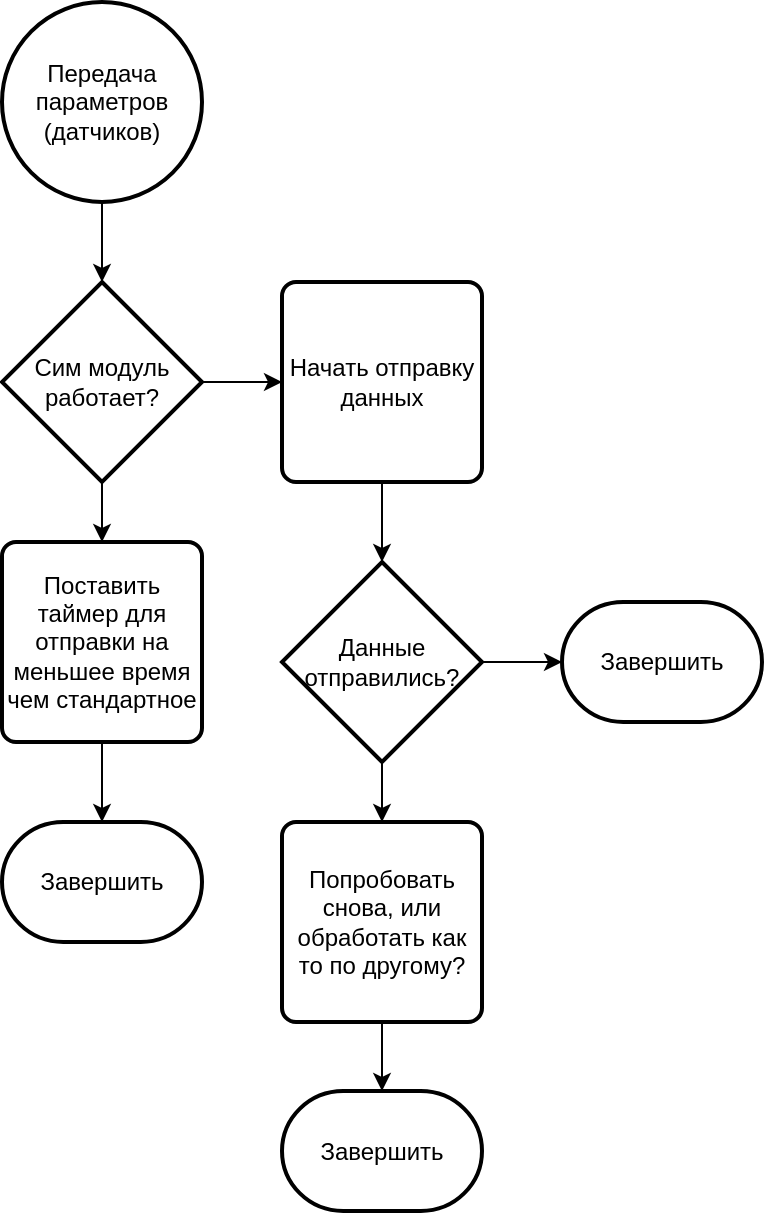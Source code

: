 <mxfile version="13.7.5" type="device"><diagram id="Hhtm_wTXtqLggUKxFjtQ" name="Page-1"><mxGraphModel dx="1382" dy="795" grid="1" gridSize="10" guides="1" tooltips="1" connect="1" arrows="1" fold="1" page="1" pageScale="1" pageWidth="827" pageHeight="1169" math="0" shadow="0"><root><mxCell id="0"/><mxCell id="1" parent="0"/><mxCell id="_9cFZp7ZFgDar7w5aaeg-5" style="edgeStyle=orthogonalEdgeStyle;rounded=0;orthogonalLoop=1;jettySize=auto;html=1;entryX=0.5;entryY=0;entryDx=0;entryDy=0;entryPerimeter=0;" edge="1" parent="1" source="_9cFZp7ZFgDar7w5aaeg-1" target="_9cFZp7ZFgDar7w5aaeg-2"><mxGeometry relative="1" as="geometry"/></mxCell><mxCell id="_9cFZp7ZFgDar7w5aaeg-1" value="Передача параметров (датчиков)" style="strokeWidth=2;html=1;shape=mxgraph.flowchart.start_2;whiteSpace=wrap;" vertex="1" parent="1"><mxGeometry x="40" y="40" width="100" height="100" as="geometry"/></mxCell><mxCell id="_9cFZp7ZFgDar7w5aaeg-6" style="edgeStyle=orthogonalEdgeStyle;rounded=0;orthogonalLoop=1;jettySize=auto;html=1;entryX=0;entryY=0.5;entryDx=0;entryDy=0;" edge="1" parent="1" source="_9cFZp7ZFgDar7w5aaeg-2" target="_9cFZp7ZFgDar7w5aaeg-3"><mxGeometry relative="1" as="geometry"/></mxCell><mxCell id="_9cFZp7ZFgDar7w5aaeg-12" style="edgeStyle=orthogonalEdgeStyle;rounded=0;orthogonalLoop=1;jettySize=auto;html=1;entryX=0.5;entryY=0;entryDx=0;entryDy=0;" edge="1" parent="1" source="_9cFZp7ZFgDar7w5aaeg-2" target="_9cFZp7ZFgDar7w5aaeg-10"><mxGeometry relative="1" as="geometry"/></mxCell><mxCell id="_9cFZp7ZFgDar7w5aaeg-2" value="Сим модуль работает?" style="strokeWidth=2;html=1;shape=mxgraph.flowchart.decision;whiteSpace=wrap;" vertex="1" parent="1"><mxGeometry x="40" y="180" width="100" height="100" as="geometry"/></mxCell><mxCell id="_9cFZp7ZFgDar7w5aaeg-7" style="edgeStyle=orthogonalEdgeStyle;rounded=0;orthogonalLoop=1;jettySize=auto;html=1;entryX=0.5;entryY=0;entryDx=0;entryDy=0;entryPerimeter=0;" edge="1" parent="1" source="_9cFZp7ZFgDar7w5aaeg-3" target="_9cFZp7ZFgDar7w5aaeg-4"><mxGeometry relative="1" as="geometry"/></mxCell><mxCell id="_9cFZp7ZFgDar7w5aaeg-3" value="Начать отправку данных" style="rounded=1;whiteSpace=wrap;html=1;absoluteArcSize=1;arcSize=14;strokeWidth=2;" vertex="1" parent="1"><mxGeometry x="180" y="180" width="100" height="100" as="geometry"/></mxCell><mxCell id="_9cFZp7ZFgDar7w5aaeg-9" style="edgeStyle=orthogonalEdgeStyle;rounded=0;orthogonalLoop=1;jettySize=auto;html=1;entryX=0;entryY=0.5;entryDx=0;entryDy=0;entryPerimeter=0;" edge="1" parent="1" source="_9cFZp7ZFgDar7w5aaeg-4" target="_9cFZp7ZFgDar7w5aaeg-8"><mxGeometry relative="1" as="geometry"/></mxCell><mxCell id="_9cFZp7ZFgDar7w5aaeg-15" style="edgeStyle=orthogonalEdgeStyle;rounded=0;orthogonalLoop=1;jettySize=auto;html=1;exitX=0.5;exitY=1;exitDx=0;exitDy=0;exitPerimeter=0;entryX=0.5;entryY=0;entryDx=0;entryDy=0;" edge="1" parent="1" source="_9cFZp7ZFgDar7w5aaeg-4" target="_9cFZp7ZFgDar7w5aaeg-14"><mxGeometry relative="1" as="geometry"/></mxCell><mxCell id="_9cFZp7ZFgDar7w5aaeg-4" value="Данные отправились?" style="strokeWidth=2;html=1;shape=mxgraph.flowchart.decision;whiteSpace=wrap;" vertex="1" parent="1"><mxGeometry x="180" y="320" width="100" height="100" as="geometry"/></mxCell><mxCell id="_9cFZp7ZFgDar7w5aaeg-8" value="Завершить" style="strokeWidth=2;html=1;shape=mxgraph.flowchart.terminator;whiteSpace=wrap;" vertex="1" parent="1"><mxGeometry x="320" y="340" width="100" height="60" as="geometry"/></mxCell><mxCell id="_9cFZp7ZFgDar7w5aaeg-13" style="edgeStyle=orthogonalEdgeStyle;rounded=0;orthogonalLoop=1;jettySize=auto;html=1;entryX=0.5;entryY=0;entryDx=0;entryDy=0;entryPerimeter=0;" edge="1" parent="1" source="_9cFZp7ZFgDar7w5aaeg-10" target="_9cFZp7ZFgDar7w5aaeg-11"><mxGeometry relative="1" as="geometry"/></mxCell><mxCell id="_9cFZp7ZFgDar7w5aaeg-10" value="Поставить таймер для отправки на меньшее время чем стандартное" style="rounded=1;whiteSpace=wrap;html=1;absoluteArcSize=1;arcSize=14;strokeWidth=2;" vertex="1" parent="1"><mxGeometry x="40" y="310" width="100" height="100" as="geometry"/></mxCell><mxCell id="_9cFZp7ZFgDar7w5aaeg-11" value="Завершить" style="strokeWidth=2;html=1;shape=mxgraph.flowchart.terminator;whiteSpace=wrap;" vertex="1" parent="1"><mxGeometry x="40" y="450" width="100" height="60" as="geometry"/></mxCell><mxCell id="_9cFZp7ZFgDar7w5aaeg-17" style="edgeStyle=orthogonalEdgeStyle;rounded=0;orthogonalLoop=1;jettySize=auto;html=1;entryX=0.5;entryY=0;entryDx=0;entryDy=0;entryPerimeter=0;" edge="1" parent="1" source="_9cFZp7ZFgDar7w5aaeg-14" target="_9cFZp7ZFgDar7w5aaeg-16"><mxGeometry relative="1" as="geometry"/></mxCell><mxCell id="_9cFZp7ZFgDar7w5aaeg-14" value="Попробовать снова, или обработать как то по другому?" style="rounded=1;whiteSpace=wrap;html=1;absoluteArcSize=1;arcSize=14;strokeWidth=2;" vertex="1" parent="1"><mxGeometry x="180" y="450" width="100" height="100" as="geometry"/></mxCell><mxCell id="_9cFZp7ZFgDar7w5aaeg-16" value="Завершить" style="strokeWidth=2;html=1;shape=mxgraph.flowchart.terminator;whiteSpace=wrap;" vertex="1" parent="1"><mxGeometry x="180" y="584.5" width="100" height="60" as="geometry"/></mxCell></root></mxGraphModel></diagram></mxfile>